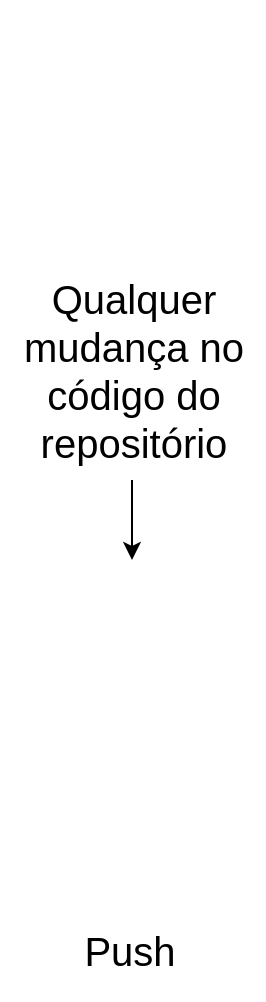 <mxfile version="14.6.11" type="github"><diagram id="w7Bnw4_27L2kHqC1dpGH" name="Page-1"><mxGraphModel dx="946" dy="474" grid="1" gridSize="10" guides="1" tooltips="1" connect="1" arrows="1" fold="1" page="1" pageScale="1" pageWidth="827" pageHeight="1169" math="0" shadow="0"><root><mxCell id="0"/><mxCell id="1" parent="0"/><mxCell id="pOe024gp5BDTJRE92rFV-2" value="" style="shape=image;html=1;verticalAlign=top;verticalLabelPosition=bottom;labelBackgroundColor=#ffffff;imageAspect=0;aspect=fixed;image=https://cdn2.iconfinder.com/data/icons/free-simple-line-mix/48/40-Web_Development-128.png" vertex="1" parent="1"><mxGeometry x="70" y="80" width="128" height="128" as="geometry"/></mxCell><mxCell id="pOe024gp5BDTJRE92rFV-3" value="Qualquer mudança no código do repositório" style="text;html=1;strokeColor=none;fillColor=none;align=center;verticalAlign=middle;whiteSpace=wrap;rounded=0;fontSize=20;" vertex="1" parent="1"><mxGeometry x="70" y="240" width="130" height="50" as="geometry"/></mxCell><mxCell id="pOe024gp5BDTJRE92rFV-5" value="" style="shape=image;html=1;verticalAlign=top;verticalLabelPosition=bottom;labelBackgroundColor=#ffffff;imageAspect=0;aspect=fixed;image=https://cdn1.iconfinder.com/data/icons/logotypes/32/github-128.png;fontSize=20;" vertex="1" parent="1"><mxGeometry x="70" y="380" width="128" height="128" as="geometry"/></mxCell><mxCell id="pOe024gp5BDTJRE92rFV-7" value="" style="endArrow=classic;html=1;fontSize=20;" edge="1" parent="1"><mxGeometry width="50" height="50" relative="1" as="geometry"><mxPoint x="134" y="320" as="sourcePoint"/><mxPoint x="134" y="360" as="targetPoint"/></mxGeometry></mxCell><mxCell id="pOe024gp5BDTJRE92rFV-8" value="Push" style="text;html=1;strokeColor=none;fillColor=none;align=center;verticalAlign=middle;whiteSpace=wrap;rounded=0;fontSize=20;" vertex="1" parent="1"><mxGeometry x="68" y="530" width="130" height="50" as="geometry"/></mxCell></root></mxGraphModel></diagram></mxfile>